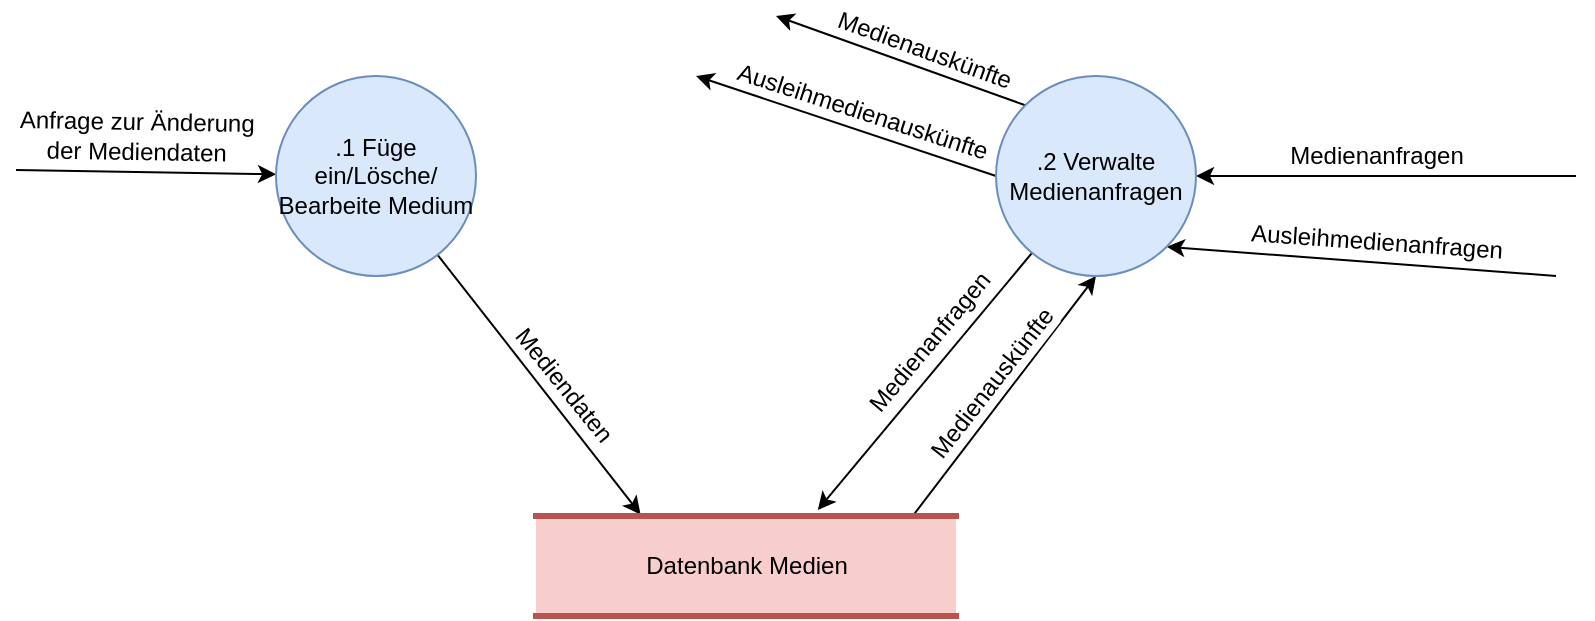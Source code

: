 <mxfile version="12.3.5" type="device" pages="1"><diagram id="OhtveZaxnsYeAy0jrxy9" name="Page-1"><mxGraphModel dx="1357" dy="704" grid="1" gridSize="10" guides="1" tooltips="1" connect="1" arrows="1" fold="1" page="1" pageScale="1" pageWidth="1169" pageHeight="827" math="0" shadow="0"><root><mxCell id="0"/><mxCell id="1" parent="0"/><mxCell id="cL-y6Toq04LQQbvoHR6i-7" style="rounded=0;orthogonalLoop=1;jettySize=auto;html=1;entryX=0.249;entryY=-0.015;entryDx=0;entryDy=0;entryPerimeter=0;startArrow=none;startFill=0;" parent="1" source="cL-y6Toq04LQQbvoHR6i-1" target="cL-y6Toq04LQQbvoHR6i-2" edge="1"><mxGeometry relative="1" as="geometry"/></mxCell><mxCell id="cL-y6Toq04LQQbvoHR6i-35" value="Mediendaten" style="text;html=1;align=center;verticalAlign=middle;resizable=0;points=[];;labelBackgroundColor=#ffffff;rotation=51;" parent="cL-y6Toq04LQQbvoHR6i-7" vertex="1" connectable="0"><mxGeometry x="-0.212" y="1" relative="1" as="geometry"><mxPoint x="22" y="13.5" as="offset"/></mxGeometry></mxCell><mxCell id="cL-y6Toq04LQQbvoHR6i-33" style="edgeStyle=none;rounded=0;orthogonalLoop=1;jettySize=auto;html=1;startArrow=classic;startFill=1;endArrow=none;endFill=0;" parent="1" source="cL-y6Toq04LQQbvoHR6i-1" edge="1"><mxGeometry relative="1" as="geometry"><mxPoint x="240" y="227" as="targetPoint"/></mxGeometry></mxCell><mxCell id="cL-y6Toq04LQQbvoHR6i-34" value="Anfrage zur Änderung &lt;br&gt;der Mediendaten" style="text;html=1;align=center;verticalAlign=middle;resizable=0;points=[];;labelBackgroundColor=#ffffff;rotation=1;" parent="cL-y6Toq04LQQbvoHR6i-33" vertex="1" connectable="0"><mxGeometry x="0.467" y="1" relative="1" as="geometry"><mxPoint x="25" y="-18.5" as="offset"/></mxGeometry></mxCell><mxCell id="cL-y6Toq04LQQbvoHR6i-1" value=".1 Füge ein/Lösche/ Bearbeite Medium" style="ellipse;whiteSpace=wrap;html=1;aspect=fixed;fillColor=#dae8fc;strokeColor=#6c8ebf;strokeWidth=1;" parent="1" vertex="1"><mxGeometry x="370" y="180" width="100" height="100" as="geometry"/></mxCell><mxCell id="cL-y6Toq04LQQbvoHR6i-18" style="edgeStyle=none;rounded=0;orthogonalLoop=1;jettySize=auto;html=1;exitX=0.886;exitY=0.06;exitDx=0;exitDy=0;entryX=0.5;entryY=1;entryDx=0;entryDy=0;startArrow=none;startFill=0;exitPerimeter=0;" parent="1" source="cL-y6Toq04LQQbvoHR6i-2" target="cL-y6Toq04LQQbvoHR6i-5" edge="1"><mxGeometry relative="1" as="geometry"/></mxCell><mxCell id="cL-y6Toq04LQQbvoHR6i-20" value="Medienauskünfte" style="text;html=1;align=center;verticalAlign=middle;resizable=0;points=[];;labelBackgroundColor=#ffffff;rotation=308;" parent="cL-y6Toq04LQQbvoHR6i-18" vertex="1" connectable="0"><mxGeometry x="-0.441" y="-2" relative="1" as="geometry"><mxPoint x="13.5" y="-35.5" as="offset"/></mxGeometry></mxCell><mxCell id="cL-y6Toq04LQQbvoHR6i-2" value="Datenbank Medien" style="html=1;dashed=0;whitespace=wrap;shape=partialRectangle;right=0;left=0;fillColor=#f8cecc;strokeColor=#b85450;strokeWidth=3;" parent="1" vertex="1"><mxGeometry x="500" y="400" width="210" height="50" as="geometry"/></mxCell><mxCell id="cL-y6Toq04LQQbvoHR6i-17" style="edgeStyle=none;rounded=0;orthogonalLoop=1;jettySize=auto;html=1;entryX=0.671;entryY=-0.06;entryDx=0;entryDy=0;entryPerimeter=0;" parent="1" source="cL-y6Toq04LQQbvoHR6i-5" target="cL-y6Toq04LQQbvoHR6i-2" edge="1"><mxGeometry relative="1" as="geometry"/></mxCell><mxCell id="cL-y6Toq04LQQbvoHR6i-19" value="Medienanfragen" style="text;html=1;align=center;verticalAlign=middle;resizable=0;points=[];;labelBackgroundColor=#ffffff;rotation=310;" parent="cL-y6Toq04LQQbvoHR6i-17" vertex="1" connectable="0"><mxGeometry x="-0.3" y="1" relative="1" as="geometry"><mxPoint x="-14.5" y="-0.5" as="offset"/></mxGeometry></mxCell><mxCell id="cL-y6Toq04LQQbvoHR6i-23" style="edgeStyle=none;rounded=0;orthogonalLoop=1;jettySize=auto;html=1;exitX=1;exitY=0.5;exitDx=0;exitDy=0;startArrow=classic;startFill=1;endArrow=none;endFill=0;" parent="1" source="cL-y6Toq04LQQbvoHR6i-5" edge="1"><mxGeometry relative="1" as="geometry"><mxPoint x="1020" y="230" as="targetPoint"/></mxGeometry></mxCell><mxCell id="cL-y6Toq04LQQbvoHR6i-24" value="Medienanfragen" style="text;html=1;align=center;verticalAlign=middle;resizable=0;points=[];;labelBackgroundColor=#ffffff;" parent="cL-y6Toq04LQQbvoHR6i-23" vertex="1" connectable="0"><mxGeometry x="-0.274" y="-1" relative="1" as="geometry"><mxPoint x="21" y="-11" as="offset"/></mxGeometry></mxCell><mxCell id="cL-y6Toq04LQQbvoHR6i-25" style="edgeStyle=none;rounded=0;orthogonalLoop=1;jettySize=auto;html=1;exitX=1;exitY=1;exitDx=0;exitDy=0;startArrow=classic;startFill=1;endArrow=none;endFill=0;" parent="1" source="cL-y6Toq04LQQbvoHR6i-5" edge="1"><mxGeometry relative="1" as="geometry"><mxPoint x="1010" y="280" as="targetPoint"/></mxGeometry></mxCell><mxCell id="cL-y6Toq04LQQbvoHR6i-27" value="Ausleihmedienanfragen" style="text;html=1;align=center;verticalAlign=middle;resizable=0;points=[];;labelBackgroundColor=#ffffff;rotation=4;" parent="cL-y6Toq04LQQbvoHR6i-25" vertex="1" connectable="0"><mxGeometry x="-0.356" y="-1" relative="1" as="geometry"><mxPoint x="42" y="-8" as="offset"/></mxGeometry></mxCell><mxCell id="cL-y6Toq04LQQbvoHR6i-28" style="edgeStyle=none;rounded=0;orthogonalLoop=1;jettySize=auto;html=1;exitX=0;exitY=0;exitDx=0;exitDy=0;startArrow=none;startFill=0;endArrow=classic;endFill=1;" parent="1" source="cL-y6Toq04LQQbvoHR6i-5" edge="1"><mxGeometry relative="1" as="geometry"><mxPoint x="620" y="150" as="targetPoint"/></mxGeometry></mxCell><mxCell id="cL-y6Toq04LQQbvoHR6i-31" value="Medienauskünfte" style="text;html=1;align=center;verticalAlign=middle;resizable=0;points=[];;labelBackgroundColor=#ffffff;rotation=20;" parent="cL-y6Toq04LQQbvoHR6i-28" vertex="1" connectable="0"><mxGeometry x="-0.53" y="-1" relative="1" as="geometry"><mxPoint x="-22" y="-16.5" as="offset"/></mxGeometry></mxCell><mxCell id="cL-y6Toq04LQQbvoHR6i-30" style="edgeStyle=none;rounded=0;orthogonalLoop=1;jettySize=auto;html=1;exitX=0;exitY=0.5;exitDx=0;exitDy=0;startArrow=none;startFill=0;endArrow=classic;endFill=1;" parent="1" source="cL-y6Toq04LQQbvoHR6i-5" edge="1"><mxGeometry relative="1" as="geometry"><mxPoint x="580" y="180" as="targetPoint"/></mxGeometry></mxCell><mxCell id="cL-y6Toq04LQQbvoHR6i-32" value="Ausleihmedienauskünfte" style="text;html=1;align=center;verticalAlign=middle;resizable=0;points=[];;labelBackgroundColor=#ffffff;rotation=18;" parent="cL-y6Toq04LQQbvoHR6i-30" vertex="1" connectable="0"><mxGeometry x="0.42" y="3" relative="1" as="geometry"><mxPoint x="41" as="offset"/></mxGeometry></mxCell><mxCell id="cL-y6Toq04LQQbvoHR6i-5" value=".2 Verwalte Medienanfragen" style="ellipse;whiteSpace=wrap;html=1;aspect=fixed;fillColor=#dae8fc;strokeColor=#6c8ebf;strokeWidth=1;" parent="1" vertex="1"><mxGeometry x="730" y="180" width="100" height="100" as="geometry"/></mxCell></root></mxGraphModel></diagram></mxfile>